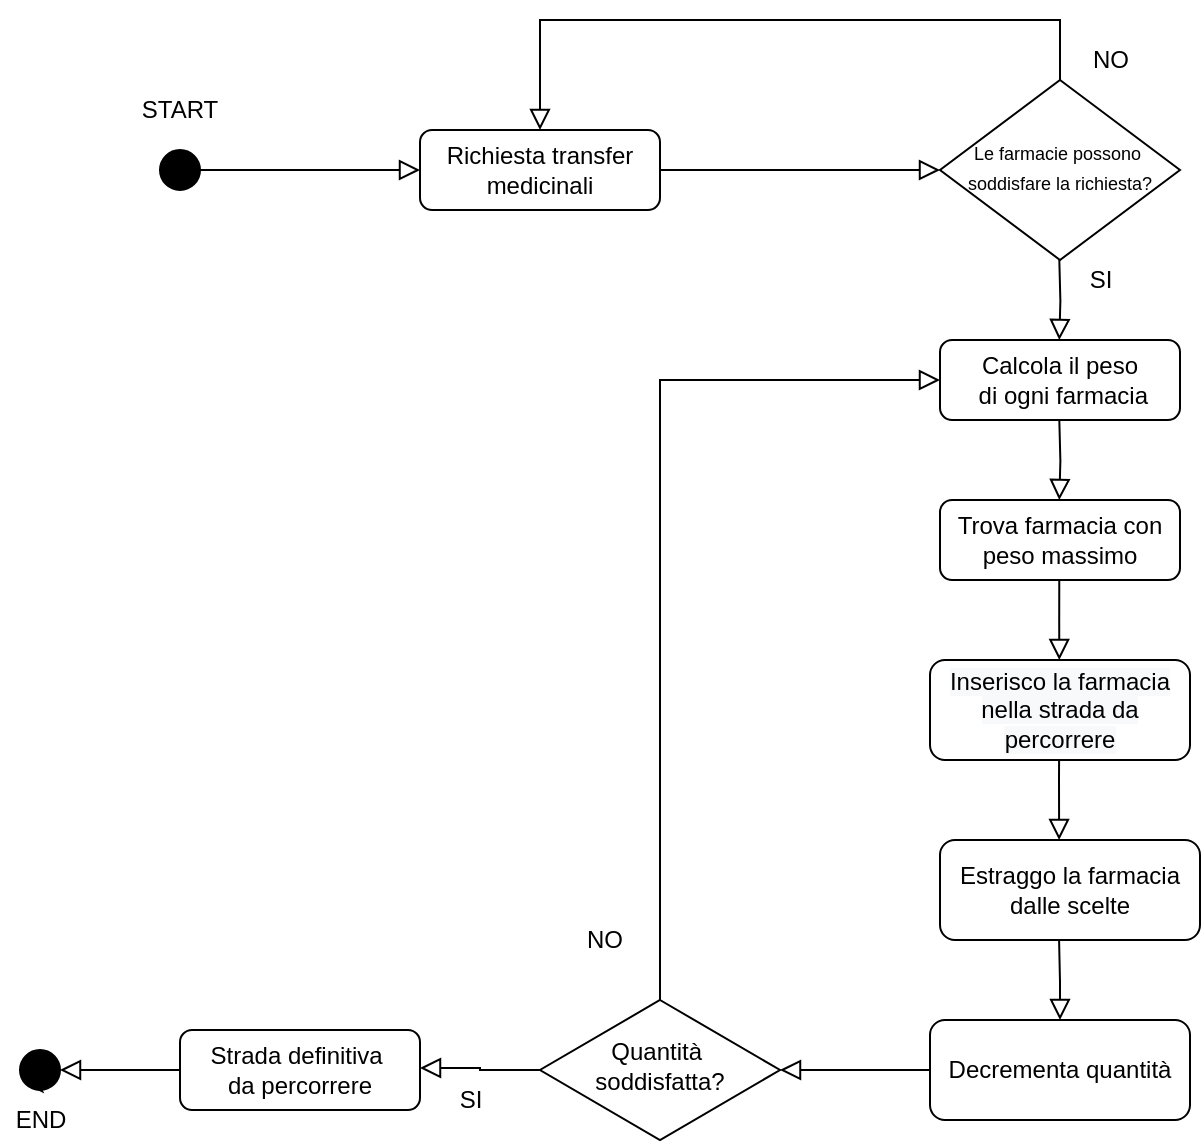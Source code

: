 <mxfile version="12.6.6" type="device"><diagram id="C5RBs43oDa-KdzZeNtuy" name="Page-1"><mxGraphModel dx="1447" dy="762" grid="1" gridSize="10" guides="1" tooltips="1" connect="1" arrows="1" fold="1" page="1" pageScale="1" pageWidth="827" pageHeight="1169" math="0" shadow="0"><root><mxCell id="WIyWlLk6GJQsqaUBKTNV-0"/><mxCell id="WIyWlLk6GJQsqaUBKTNV-1" parent="WIyWlLk6GJQsqaUBKTNV-0"/><mxCell id="WIyWlLk6GJQsqaUBKTNV-2" value="" style="rounded=0;html=1;jettySize=auto;orthogonalLoop=1;fontSize=11;endArrow=block;endFill=0;endSize=8;strokeWidth=1;shadow=0;labelBackgroundColor=none;edgeStyle=orthogonalEdgeStyle;exitX=1;exitY=0.5;exitDx=0;exitDy=0;entryX=0;entryY=0.5;entryDx=0;entryDy=0;" parent="WIyWlLk6GJQsqaUBKTNV-1" source="I3ZMeytsKDlEgoFEwKsB-0" target="8rFKHfFYMG-5QcF9eIo9-24" edge="1"><mxGeometry relative="1" as="geometry"><mxPoint x="200" y="115" as="sourcePoint"/><mxPoint x="200" y="155" as="targetPoint"/><Array as="points"><mxPoint x="230" y="115"/><mxPoint x="230" y="115"/></Array></mxGeometry></mxCell><mxCell id="hpgA9pZ_cVR2Iztg95d0-13" value="&lt;font style=&quot;font-size: 9px&quot;&gt;Le farmacie possono&amp;nbsp;&lt;br&gt;soddisfare la richiesta?&lt;/font&gt;" style="rhombus;whiteSpace=wrap;html=1;shadow=0;fontFamily=Helvetica;fontSize=12;align=center;strokeWidth=1;spacing=6;spacingTop=-4;" parent="WIyWlLk6GJQsqaUBKTNV-1" vertex="1"><mxGeometry x="580" y="70" width="120" height="90" as="geometry"/></mxCell><mxCell id="hpgA9pZ_cVR2Iztg95d0-71" value="Calcola il peso&lt;br&gt;&amp;nbsp;di ogni farmacia" style="rounded=1;whiteSpace=wrap;html=1;fontSize=12;glass=0;strokeWidth=1;shadow=0;" parent="WIyWlLk6GJQsqaUBKTNV-1" vertex="1"><mxGeometry x="580" y="200" width="120" height="40" as="geometry"/></mxCell><mxCell id="hpgA9pZ_cVR2Iztg95d0-101" value="NO" style="text;html=1;align=center;verticalAlign=middle;resizable=0;points=[];autosize=1;" parent="WIyWlLk6GJQsqaUBKTNV-1" vertex="1"><mxGeometry x="397.14" y="490" width="30" height="20" as="geometry"/></mxCell><mxCell id="I3ZMeytsKDlEgoFEwKsB-0" value="" style="ellipse;whiteSpace=wrap;html=1;aspect=fixed;fillColor=#000000;" parent="WIyWlLk6GJQsqaUBKTNV-1" vertex="1"><mxGeometry x="190" y="105" width="20" height="20" as="geometry"/></mxCell><mxCell id="I3ZMeytsKDlEgoFEwKsB-1" value="START" style="text;html=1;strokeColor=none;fillColor=none;align=center;verticalAlign=middle;whiteSpace=wrap;rounded=0;" parent="WIyWlLk6GJQsqaUBKTNV-1" vertex="1"><mxGeometry x="180" y="75" width="40" height="20" as="geometry"/></mxCell><mxCell id="8rFKHfFYMG-5QcF9eIo9-10" value="" style="rounded=0;html=1;jettySize=auto;orthogonalLoop=1;fontSize=11;endArrow=block;endFill=0;endSize=8;strokeWidth=1;shadow=0;labelBackgroundColor=none;edgeStyle=orthogonalEdgeStyle;entryX=0.5;entryY=0;entryDx=0;entryDy=0;exitX=0.5;exitY=0;exitDx=0;exitDy=0;" parent="WIyWlLk6GJQsqaUBKTNV-1" source="hpgA9pZ_cVR2Iztg95d0-13" target="8rFKHfFYMG-5QcF9eIo9-24" edge="1"><mxGeometry relative="1" as="geometry"><mxPoint x="640" y="165" as="sourcePoint"/><mxPoint x="360" y="165" as="targetPoint"/><Array as="points"><mxPoint x="640" y="40"/><mxPoint x="380" y="40"/></Array></mxGeometry></mxCell><mxCell id="8rFKHfFYMG-5QcF9eIo9-11" value="Estraggo la farmacia dalle scelte" style="rounded=1;whiteSpace=wrap;html=1;fontSize=12;glass=0;strokeWidth=1;shadow=0;" parent="WIyWlLk6GJQsqaUBKTNV-1" vertex="1"><mxGeometry x="580" y="450" width="130" height="50" as="geometry"/></mxCell><mxCell id="8rFKHfFYMG-5QcF9eIo9-14" value="&lt;span style=&quot;display: inline ; float: none ; background-color: rgb(248 , 249 , 250) ; color: rgb(0 , 0 , 0) ; font-family: &amp;#34;helvetica&amp;#34; ; font-size: 12px ; font-style: normal ; font-variant: normal ; font-weight: normal ; letter-spacing: normal ; line-height: 1.2 ; overflow-wrap: normal ; text-align: center ; text-decoration: none ; text-indent: 0px ; text-transform: none ; white-space: normal ; word-spacing: 0px&quot;&gt;Inserisco la farmacia nella strada da percorrere&lt;/span&gt;" style="rounded=1;whiteSpace=wrap;html=1;fontSize=12;glass=0;strokeWidth=1;shadow=0;" parent="WIyWlLk6GJQsqaUBKTNV-1" vertex="1"><mxGeometry x="575" y="360" width="130" height="50" as="geometry"/></mxCell><mxCell id="8rFKHfFYMG-5QcF9eIo9-15" value="Trova farmacia con peso massimo" style="rounded=1;whiteSpace=wrap;html=1;fontSize=12;glass=0;strokeWidth=1;shadow=0;" parent="WIyWlLk6GJQsqaUBKTNV-1" vertex="1"><mxGeometry x="580" y="280" width="120" height="40" as="geometry"/></mxCell><mxCell id="8rFKHfFYMG-5QcF9eIo9-20" value="" style="rounded=0;html=1;jettySize=auto;orthogonalLoop=1;fontSize=11;endArrow=block;endFill=0;endSize=8;strokeWidth=1;shadow=0;labelBackgroundColor=none;edgeStyle=orthogonalEdgeStyle;exitX=0.497;exitY=1;exitDx=0;exitDy=0;exitPerimeter=0;" parent="WIyWlLk6GJQsqaUBKTNV-1" source="8rFKHfFYMG-5QcF9eIo9-15" edge="1"><mxGeometry relative="1" as="geometry"><mxPoint x="640.06" y="330" as="sourcePoint"/><mxPoint x="639.66" y="360" as="targetPoint"/></mxGeometry></mxCell><mxCell id="8rFKHfFYMG-5QcF9eIo9-24" value="Richiesta transfer medicinali" style="rounded=1;whiteSpace=wrap;html=1;fontSize=12;glass=0;strokeWidth=1;shadow=0;" parent="WIyWlLk6GJQsqaUBKTNV-1" vertex="1"><mxGeometry x="320" y="95" width="120" height="40" as="geometry"/></mxCell><mxCell id="8rFKHfFYMG-5QcF9eIo9-25" value="" style="rounded=0;html=1;jettySize=auto;orthogonalLoop=1;fontSize=11;endArrow=block;endFill=0;endSize=8;strokeWidth=1;shadow=0;labelBackgroundColor=none;edgeStyle=orthogonalEdgeStyle;exitX=1;exitY=0.5;exitDx=0;exitDy=0;entryX=0;entryY=0.5;entryDx=0;entryDy=0;" parent="WIyWlLk6GJQsqaUBKTNV-1" source="8rFKHfFYMG-5QcF9eIo9-24" target="hpgA9pZ_cVR2Iztg95d0-13" edge="1"><mxGeometry relative="1" as="geometry"><mxPoint x="199.66" y="204.67" as="sourcePoint"/><mxPoint x="200" y="235" as="targetPoint"/><Array as="points"><mxPoint x="570" y="115"/></Array></mxGeometry></mxCell><mxCell id="8rFKHfFYMG-5QcF9eIo9-26" value="" style="rounded=0;html=1;jettySize=auto;orthogonalLoop=1;fontSize=11;endArrow=block;endFill=0;endSize=8;strokeWidth=1;shadow=0;labelBackgroundColor=none;edgeStyle=orthogonalEdgeStyle;exitX=0.5;exitY=1;exitDx=0;exitDy=0;" parent="WIyWlLk6GJQsqaUBKTNV-1" edge="1"><mxGeometry relative="1" as="geometry"><mxPoint x="639.66" y="160" as="sourcePoint"/><mxPoint x="639.66" y="200" as="targetPoint"/><Array as="points"/></mxGeometry></mxCell><mxCell id="8rFKHfFYMG-5QcF9eIo9-29" value="" style="rounded=0;html=1;jettySize=auto;orthogonalLoop=1;fontSize=11;endArrow=block;endFill=0;endSize=8;strokeWidth=1;shadow=0;labelBackgroundColor=none;edgeStyle=orthogonalEdgeStyle;exitX=0.5;exitY=1;exitDx=0;exitDy=0;" parent="WIyWlLk6GJQsqaUBKTNV-1" edge="1"><mxGeometry relative="1" as="geometry"><mxPoint x="639.66" y="240" as="sourcePoint"/><mxPoint x="639.66" y="280" as="targetPoint"/><Array as="points"/></mxGeometry></mxCell><mxCell id="zhu1KHgGP6qXkXyTOQ05-0" value="" style="rounded=0;html=1;jettySize=auto;orthogonalLoop=1;fontSize=11;endArrow=block;endFill=0;endSize=8;strokeWidth=1;shadow=0;labelBackgroundColor=none;edgeStyle=orthogonalEdgeStyle;exitX=0;exitY=0.5;exitDx=0;exitDy=0;" parent="WIyWlLk6GJQsqaUBKTNV-1" source="zhu1KHgGP6qXkXyTOQ05-3" edge="1"><mxGeometry relative="1" as="geometry"><mxPoint x="150.0" y="560" as="sourcePoint"/><mxPoint x="140" y="565" as="targetPoint"/><Array as="points"/></mxGeometry></mxCell><mxCell id="8rFKHfFYMG-5QcF9eIo9-12" value="Quantità&amp;nbsp;&lt;br&gt;soddisfatta?" style="rhombus;whiteSpace=wrap;html=1;shadow=0;fontFamily=Helvetica;fontSize=12;align=center;strokeWidth=1;spacing=6;spacingTop=-4;" parent="WIyWlLk6GJQsqaUBKTNV-1" vertex="1"><mxGeometry x="380" y="530" width="120" height="70" as="geometry"/></mxCell><mxCell id="zhu1KHgGP6qXkXyTOQ05-3" value="Strada definitiva&amp;nbsp;&lt;br&gt;da percorrere" style="rounded=1;whiteSpace=wrap;html=1;fontSize=12;glass=0;strokeWidth=1;shadow=0;" parent="WIyWlLk6GJQsqaUBKTNV-1" vertex="1"><mxGeometry x="200" y="545" width="120" height="40" as="geometry"/></mxCell><mxCell id="zhu1KHgGP6qXkXyTOQ05-7" value="END" style="text;html=1;align=center;verticalAlign=middle;resizable=0;points=[];autosize=1;" parent="WIyWlLk6GJQsqaUBKTNV-1" vertex="1"><mxGeometry x="110" y="580" width="40" height="20" as="geometry"/></mxCell><mxCell id="zhu1KHgGP6qXkXyTOQ05-8" value="" style="rounded=0;html=1;jettySize=auto;orthogonalLoop=1;fontSize=11;endArrow=block;endFill=0;endSize=8;strokeWidth=1;shadow=0;labelBackgroundColor=none;edgeStyle=orthogonalEdgeStyle;exitX=0.497;exitY=1;exitDx=0;exitDy=0;exitPerimeter=0;" parent="WIyWlLk6GJQsqaUBKTNV-1" edge="1"><mxGeometry relative="1" as="geometry"><mxPoint x="639.54" y="410" as="sourcePoint"/><mxPoint x="639.56" y="450" as="targetPoint"/><Array as="points"><mxPoint x="639.9" y="420"/><mxPoint x="639.9" y="420"/></Array></mxGeometry></mxCell><mxCell id="zhu1KHgGP6qXkXyTOQ05-10" value="" style="rounded=0;html=1;jettySize=auto;orthogonalLoop=1;fontSize=11;endArrow=block;endFill=0;endSize=8;strokeWidth=1;shadow=0;labelBackgroundColor=none;edgeStyle=orthogonalEdgeStyle;exitX=0.497;exitY=1;exitDx=0;exitDy=0;exitPerimeter=0;entryX=0.5;entryY=0;entryDx=0;entryDy=0;" parent="WIyWlLk6GJQsqaUBKTNV-1" target="zhu1KHgGP6qXkXyTOQ05-14" edge="1"><mxGeometry relative="1" as="geometry"><mxPoint x="639.54" y="500" as="sourcePoint"/><mxPoint x="640" y="550" as="targetPoint"/><Array as="points"/></mxGeometry></mxCell><mxCell id="zhu1KHgGP6qXkXyTOQ05-12" value="SI" style="text;html=1;align=center;verticalAlign=middle;resizable=0;points=[];autosize=1;" parent="WIyWlLk6GJQsqaUBKTNV-1" vertex="1"><mxGeometry x="645" y="160" width="30" height="20" as="geometry"/></mxCell><mxCell id="zhu1KHgGP6qXkXyTOQ05-14" value="Decrementa quantità" style="rounded=1;whiteSpace=wrap;html=1;fontSize=12;glass=0;strokeWidth=1;shadow=0;" parent="WIyWlLk6GJQsqaUBKTNV-1" vertex="1"><mxGeometry x="575" y="540" width="130" height="50" as="geometry"/></mxCell><mxCell id="zhu1KHgGP6qXkXyTOQ05-15" value="" style="rounded=0;html=1;jettySize=auto;orthogonalLoop=1;fontSize=11;endArrow=block;endFill=0;endSize=8;strokeWidth=1;shadow=0;labelBackgroundColor=none;edgeStyle=orthogonalEdgeStyle;exitX=0;exitY=0.5;exitDx=0;exitDy=0;entryX=1;entryY=0.5;entryDx=0;entryDy=0;" parent="WIyWlLk6GJQsqaUBKTNV-1" source="zhu1KHgGP6qXkXyTOQ05-14" target="8rFKHfFYMG-5QcF9eIo9-12" edge="1"><mxGeometry relative="1" as="geometry"><mxPoint x="639.54" y="590" as="sourcePoint"/><mxPoint x="639.56" y="630" as="targetPoint"/><Array as="points"/></mxGeometry></mxCell><mxCell id="zhu1KHgGP6qXkXyTOQ05-2" value="" style="ellipse;whiteSpace=wrap;html=1;aspect=fixed;fillColor=#000000;" parent="WIyWlLk6GJQsqaUBKTNV-1" vertex="1"><mxGeometry x="120" y="555" width="20" height="20" as="geometry"/></mxCell><mxCell id="hpgA9pZ_cVR2Iztg95d0-34" value="NO" style="text;html=1;align=center;verticalAlign=middle;resizable=0;points=[];autosize=1;" parent="WIyWlLk6GJQsqaUBKTNV-1" vertex="1"><mxGeometry x="650" y="50" width="30" height="20" as="geometry"/></mxCell><mxCell id="zhu1KHgGP6qXkXyTOQ05-23" value="" style="rounded=0;html=1;jettySize=auto;orthogonalLoop=1;fontSize=11;endArrow=block;endFill=0;endSize=8;strokeWidth=1;shadow=0;labelBackgroundColor=none;edgeStyle=orthogonalEdgeStyle;exitX=0.5;exitY=0;exitDx=0;exitDy=0;entryX=0;entryY=0.5;entryDx=0;entryDy=0;" parent="WIyWlLk6GJQsqaUBKTNV-1" source="8rFKHfFYMG-5QcF9eIo9-12" target="hpgA9pZ_cVR2Iztg95d0-71" edge="1"><mxGeometry relative="1" as="geometry"><mxPoint x="450" y="125" as="sourcePoint"/><mxPoint x="530" y="180" as="targetPoint"/><Array as="points"><mxPoint x="440" y="220"/></Array></mxGeometry></mxCell><mxCell id="zhu1KHgGP6qXkXyTOQ05-26" style="edgeStyle=orthogonalEdgeStyle;rounded=0;orthogonalLoop=1;jettySize=auto;html=1;exitX=1;exitY=1;exitDx=0;exitDy=0;entryX=0;entryY=1;entryDx=0;entryDy=0;" parent="WIyWlLk6GJQsqaUBKTNV-1" source="zhu1KHgGP6qXkXyTOQ05-2" target="zhu1KHgGP6qXkXyTOQ05-2" edge="1"><mxGeometry relative="1" as="geometry"/></mxCell><mxCell id="zhu1KHgGP6qXkXyTOQ05-30" value="" style="rounded=0;html=1;jettySize=auto;orthogonalLoop=1;fontSize=11;endArrow=block;endFill=0;endSize=8;strokeWidth=1;shadow=0;labelBackgroundColor=none;edgeStyle=orthogonalEdgeStyle;exitX=0;exitY=0.5;exitDx=0;exitDy=0;" parent="WIyWlLk6GJQsqaUBKTNV-1" source="8rFKHfFYMG-5QcF9eIo9-12" edge="1"><mxGeometry relative="1" as="geometry"><mxPoint x="392" y="564.41" as="sourcePoint"/><mxPoint x="320" y="564" as="targetPoint"/><Array as="points"><mxPoint x="350" y="565"/></Array></mxGeometry></mxCell><mxCell id="zhu1KHgGP6qXkXyTOQ05-31" value="SI" style="text;html=1;align=center;verticalAlign=middle;resizable=0;points=[];autosize=1;" parent="WIyWlLk6GJQsqaUBKTNV-1" vertex="1"><mxGeometry x="330" y="570" width="30" height="20" as="geometry"/></mxCell></root></mxGraphModel></diagram></mxfile>